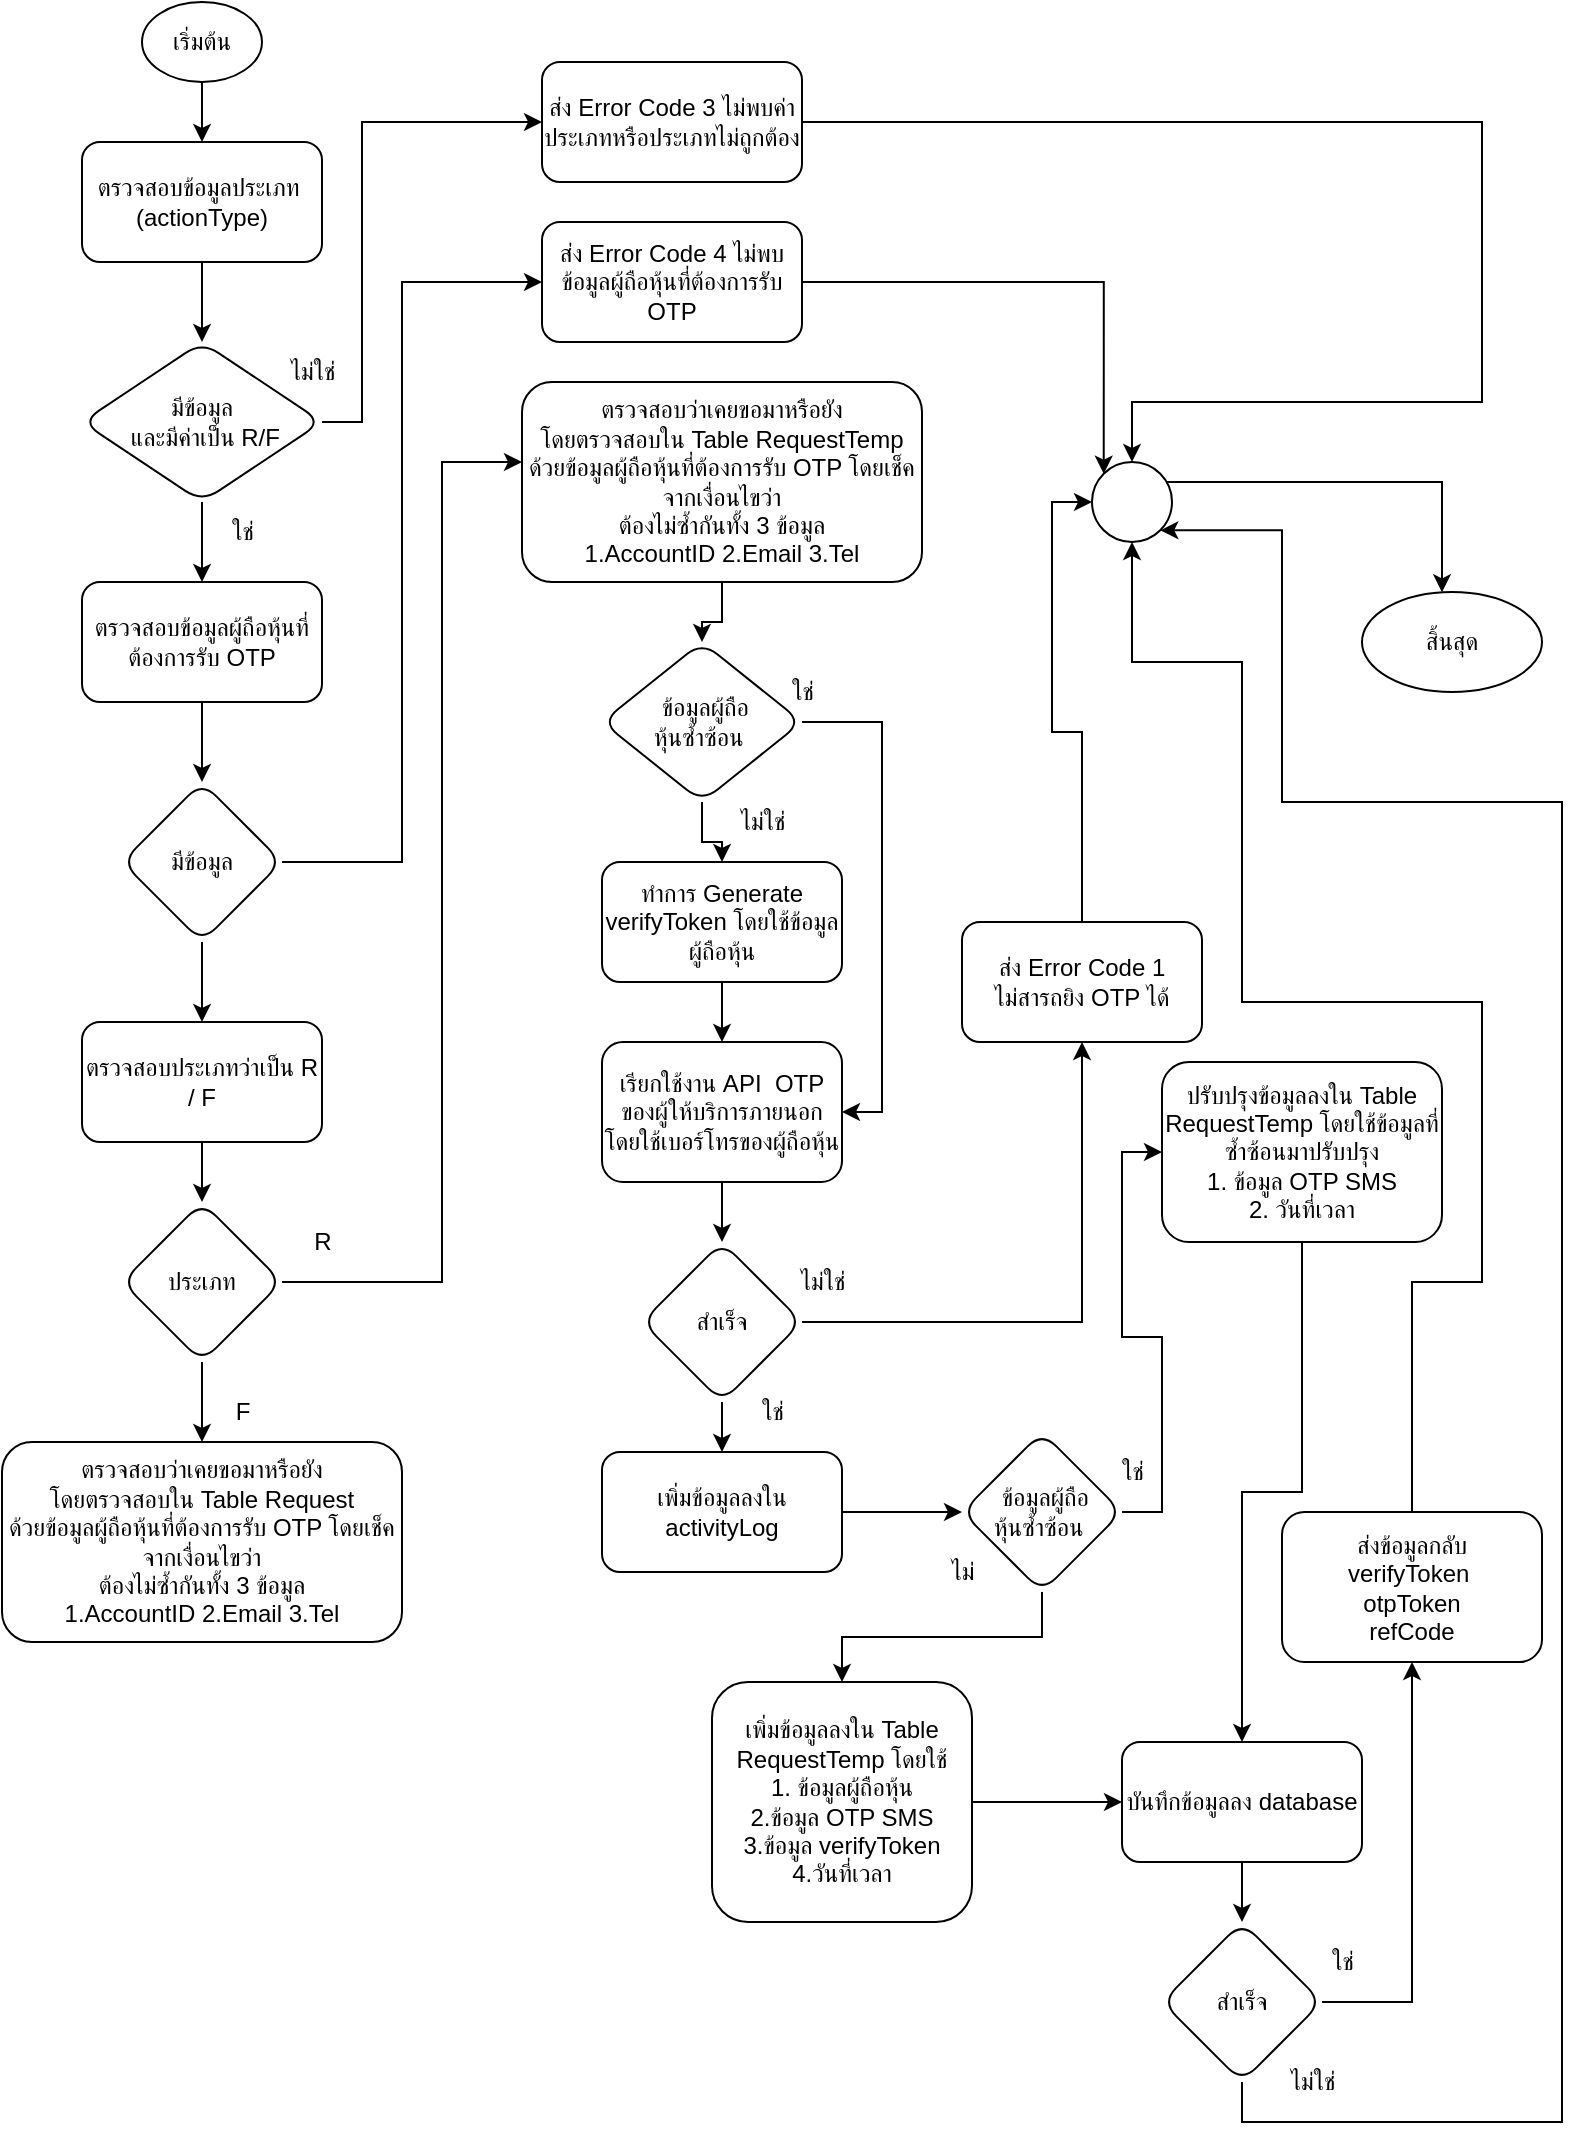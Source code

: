 <mxfile version="20.2.7" type="github">
  <diagram id="1ayUllSppx8MFt43dIr6" name="หน้า-1">
    <mxGraphModel dx="1426" dy="794" grid="1" gridSize="10" guides="1" tooltips="1" connect="1" arrows="1" fold="1" page="1" pageScale="1" pageWidth="827" pageHeight="1169" math="0" shadow="0">
      <root>
        <mxCell id="0" />
        <mxCell id="1" parent="0" />
        <mxCell id="fFI9cn2roTeIY-2pyb4_-3" value="" style="edgeStyle=orthogonalEdgeStyle;rounded=0;orthogonalLoop=1;jettySize=auto;html=1;" edge="1" parent="1" source="fFI9cn2roTeIY-2pyb4_-1" target="fFI9cn2roTeIY-2pyb4_-2">
          <mxGeometry relative="1" as="geometry" />
        </mxCell>
        <mxCell id="fFI9cn2roTeIY-2pyb4_-1" value="เริ่มต้น" style="ellipse;whiteSpace=wrap;html=1;" vertex="1" parent="1">
          <mxGeometry x="90" y="40" width="60" height="40" as="geometry" />
        </mxCell>
        <mxCell id="fFI9cn2roTeIY-2pyb4_-7" value="" style="edgeStyle=orthogonalEdgeStyle;rounded=0;orthogonalLoop=1;jettySize=auto;html=1;" edge="1" parent="1" source="fFI9cn2roTeIY-2pyb4_-2" target="fFI9cn2roTeIY-2pyb4_-6">
          <mxGeometry relative="1" as="geometry" />
        </mxCell>
        <mxCell id="fFI9cn2roTeIY-2pyb4_-2" value="ตรวจสอบข้อมูลประเภท&amp;nbsp;&lt;br&gt;(actionType)" style="rounded=1;whiteSpace=wrap;html=1;" vertex="1" parent="1">
          <mxGeometry x="60" y="110" width="120" height="60" as="geometry" />
        </mxCell>
        <mxCell id="fFI9cn2roTeIY-2pyb4_-10" value="" style="edgeStyle=orthogonalEdgeStyle;rounded=0;orthogonalLoop=1;jettySize=auto;html=1;" edge="1" parent="1" source="fFI9cn2roTeIY-2pyb4_-6" target="fFI9cn2roTeIY-2pyb4_-9">
          <mxGeometry relative="1" as="geometry">
            <Array as="points">
              <mxPoint x="200" y="250" />
              <mxPoint x="200" y="100" />
            </Array>
          </mxGeometry>
        </mxCell>
        <mxCell id="fFI9cn2roTeIY-2pyb4_-12" value="" style="edgeStyle=orthogonalEdgeStyle;rounded=0;orthogonalLoop=1;jettySize=auto;html=1;" edge="1" parent="1" source="fFI9cn2roTeIY-2pyb4_-6" target="fFI9cn2roTeIY-2pyb4_-11">
          <mxGeometry relative="1" as="geometry" />
        </mxCell>
        <mxCell id="fFI9cn2roTeIY-2pyb4_-6" value="มีข้อมูล&lt;br&gt;&amp;nbsp;และมีค่าเป็น R/F" style="rhombus;whiteSpace=wrap;html=1;rounded=1;" vertex="1" parent="1">
          <mxGeometry x="60" y="210" width="120" height="80" as="geometry" />
        </mxCell>
        <mxCell id="fFI9cn2roTeIY-2pyb4_-78" style="edgeStyle=orthogonalEdgeStyle;rounded=0;orthogonalLoop=1;jettySize=auto;html=1;entryX=0.5;entryY=0;entryDx=0;entryDy=0;" edge="1" parent="1" source="fFI9cn2roTeIY-2pyb4_-9" target="fFI9cn2roTeIY-2pyb4_-81">
          <mxGeometry relative="1" as="geometry">
            <mxPoint x="730" y="150" as="targetPoint" />
            <Array as="points">
              <mxPoint x="760" y="100" />
              <mxPoint x="760" y="240" />
              <mxPoint x="585" y="240" />
            </Array>
          </mxGeometry>
        </mxCell>
        <mxCell id="fFI9cn2roTeIY-2pyb4_-9" value="ส่ง Error Code 3 ไม่พบค่าประเภทหรือประเภทไม่ถูกต้อง" style="whiteSpace=wrap;html=1;rounded=1;" vertex="1" parent="1">
          <mxGeometry x="290" y="70" width="130" height="60" as="geometry" />
        </mxCell>
        <mxCell id="fFI9cn2roTeIY-2pyb4_-16" value="" style="edgeStyle=orthogonalEdgeStyle;rounded=0;orthogonalLoop=1;jettySize=auto;html=1;exitX=1;exitY=0.5;exitDx=0;exitDy=0;" edge="1" parent="1" source="fFI9cn2roTeIY-2pyb4_-19" target="fFI9cn2roTeIY-2pyb4_-15">
          <mxGeometry relative="1" as="geometry">
            <Array as="points">
              <mxPoint x="220" y="470" />
              <mxPoint x="220" y="180" />
            </Array>
          </mxGeometry>
        </mxCell>
        <mxCell id="fFI9cn2roTeIY-2pyb4_-20" value="" style="edgeStyle=orthogonalEdgeStyle;rounded=0;orthogonalLoop=1;jettySize=auto;html=1;" edge="1" parent="1" source="fFI9cn2roTeIY-2pyb4_-11" target="fFI9cn2roTeIY-2pyb4_-19">
          <mxGeometry relative="1" as="geometry" />
        </mxCell>
        <mxCell id="fFI9cn2roTeIY-2pyb4_-11" value="ตรวจสอบข้อมูลผู้ถือหุ้นที่ต้องการรับ OTP" style="whiteSpace=wrap;html=1;rounded=1;" vertex="1" parent="1">
          <mxGeometry x="60" y="330" width="120" height="60" as="geometry" />
        </mxCell>
        <mxCell id="fFI9cn2roTeIY-2pyb4_-79" style="edgeStyle=orthogonalEdgeStyle;rounded=0;orthogonalLoop=1;jettySize=auto;html=1;entryX=0;entryY=0;entryDx=0;entryDy=0;" edge="1" parent="1" source="fFI9cn2roTeIY-2pyb4_-15" target="fFI9cn2roTeIY-2pyb4_-81">
          <mxGeometry relative="1" as="geometry">
            <mxPoint x="680" y="180" as="targetPoint" />
          </mxGeometry>
        </mxCell>
        <mxCell id="fFI9cn2roTeIY-2pyb4_-15" value="ส่ง Error Code 4 ไม่พบข้อมูลผู้ถือหุ้นที่ต้องการรับ OTP" style="whiteSpace=wrap;html=1;rounded=1;" vertex="1" parent="1">
          <mxGeometry x="290" y="150" width="130" height="60" as="geometry" />
        </mxCell>
        <mxCell id="fFI9cn2roTeIY-2pyb4_-17" value="ไม่ใช่" style="text;html=1;align=center;verticalAlign=middle;resizable=0;points=[];autosize=1;strokeColor=none;fillColor=none;" vertex="1" parent="1">
          <mxGeometry x="150" y="210" width="50" height="30" as="geometry" />
        </mxCell>
        <mxCell id="fFI9cn2roTeIY-2pyb4_-18" value="ใช่" style="text;html=1;align=center;verticalAlign=middle;resizable=0;points=[];autosize=1;strokeColor=none;fillColor=none;" vertex="1" parent="1">
          <mxGeometry x="120" y="290" width="40" height="30" as="geometry" />
        </mxCell>
        <mxCell id="fFI9cn2roTeIY-2pyb4_-22" value="" style="edgeStyle=orthogonalEdgeStyle;rounded=0;orthogonalLoop=1;jettySize=auto;html=1;" edge="1" parent="1" source="fFI9cn2roTeIY-2pyb4_-19" target="fFI9cn2roTeIY-2pyb4_-21">
          <mxGeometry relative="1" as="geometry" />
        </mxCell>
        <mxCell id="fFI9cn2roTeIY-2pyb4_-19" value="มีข้อมูล" style="rhombus;whiteSpace=wrap;html=1;rounded=1;" vertex="1" parent="1">
          <mxGeometry x="80" y="430" width="80" height="80" as="geometry" />
        </mxCell>
        <mxCell id="fFI9cn2roTeIY-2pyb4_-25" value="" style="edgeStyle=orthogonalEdgeStyle;rounded=0;orthogonalLoop=1;jettySize=auto;html=1;" edge="1" parent="1" source="fFI9cn2roTeIY-2pyb4_-26" target="fFI9cn2roTeIY-2pyb4_-24">
          <mxGeometry relative="1" as="geometry">
            <Array as="points">
              <mxPoint x="240" y="680" />
              <mxPoint x="240" y="270" />
            </Array>
          </mxGeometry>
        </mxCell>
        <mxCell id="fFI9cn2roTeIY-2pyb4_-27" value="" style="edgeStyle=orthogonalEdgeStyle;rounded=0;orthogonalLoop=1;jettySize=auto;html=1;" edge="1" parent="1" source="fFI9cn2roTeIY-2pyb4_-21" target="fFI9cn2roTeIY-2pyb4_-26">
          <mxGeometry relative="1" as="geometry" />
        </mxCell>
        <mxCell id="fFI9cn2roTeIY-2pyb4_-21" value="ตรวจสอบประเภทว่าเป็น R / F" style="whiteSpace=wrap;html=1;rounded=1;" vertex="1" parent="1">
          <mxGeometry x="60" y="550" width="120" height="60" as="geometry" />
        </mxCell>
        <mxCell id="fFI9cn2roTeIY-2pyb4_-33" value="" style="edgeStyle=orthogonalEdgeStyle;rounded=0;orthogonalLoop=1;jettySize=auto;html=1;" edge="1" parent="1" source="fFI9cn2roTeIY-2pyb4_-24" target="fFI9cn2roTeIY-2pyb4_-32">
          <mxGeometry relative="1" as="geometry" />
        </mxCell>
        <mxCell id="fFI9cn2roTeIY-2pyb4_-24" value="ตรวจสอบว่าเคยขอมาหรือยัง &lt;br&gt;โดยตรวจสอบใน Table RequestTemp&lt;br&gt;ด้วยข้อมูลผู้ถือหุ้นที่ต้องการรับ OTP โดยเช็คจากเงื่อนไขว่า&lt;br&gt;ต้องไม่ซ้ำกันทั้ง 3 ข้อมูล&lt;br&gt;1.AccountID 2.Email 3.Tel" style="whiteSpace=wrap;html=1;rounded=1;" vertex="1" parent="1">
          <mxGeometry x="280" y="230" width="200" height="100" as="geometry" />
        </mxCell>
        <mxCell id="fFI9cn2roTeIY-2pyb4_-30" value="" style="edgeStyle=orthogonalEdgeStyle;rounded=0;orthogonalLoop=1;jettySize=auto;html=1;entryX=0.5;entryY=0;entryDx=0;entryDy=0;" edge="1" parent="1" source="fFI9cn2roTeIY-2pyb4_-26" target="fFI9cn2roTeIY-2pyb4_-195">
          <mxGeometry relative="1" as="geometry">
            <mxPoint x="120" y="810" as="targetPoint" />
          </mxGeometry>
        </mxCell>
        <mxCell id="fFI9cn2roTeIY-2pyb4_-26" value="ประเภท" style="rhombus;whiteSpace=wrap;html=1;rounded=1;" vertex="1" parent="1">
          <mxGeometry x="80" y="640" width="80" height="80" as="geometry" />
        </mxCell>
        <mxCell id="fFI9cn2roTeIY-2pyb4_-28" value="R" style="text;html=1;align=center;verticalAlign=middle;resizable=0;points=[];autosize=1;strokeColor=none;fillColor=none;" vertex="1" parent="1">
          <mxGeometry x="165" y="645" width="30" height="30" as="geometry" />
        </mxCell>
        <mxCell id="fFI9cn2roTeIY-2pyb4_-31" value="F" style="text;html=1;align=center;verticalAlign=middle;resizable=0;points=[];autosize=1;strokeColor=none;fillColor=none;" vertex="1" parent="1">
          <mxGeometry x="125" y="730" width="30" height="30" as="geometry" />
        </mxCell>
        <mxCell id="fFI9cn2roTeIY-2pyb4_-35" value="" style="edgeStyle=orthogonalEdgeStyle;rounded=0;orthogonalLoop=1;jettySize=auto;html=1;" edge="1" parent="1" source="fFI9cn2roTeIY-2pyb4_-32" target="fFI9cn2roTeIY-2pyb4_-34">
          <mxGeometry relative="1" as="geometry" />
        </mxCell>
        <mxCell id="fFI9cn2roTeIY-2pyb4_-80" style="edgeStyle=orthogonalEdgeStyle;rounded=0;orthogonalLoop=1;jettySize=auto;html=1;entryX=1;entryY=0.5;entryDx=0;entryDy=0;" edge="1" parent="1" source="fFI9cn2roTeIY-2pyb4_-32" target="fFI9cn2roTeIY-2pyb4_-41">
          <mxGeometry relative="1" as="geometry">
            <Array as="points">
              <mxPoint x="460" y="400" />
              <mxPoint x="460" y="595" />
            </Array>
          </mxGeometry>
        </mxCell>
        <mxCell id="fFI9cn2roTeIY-2pyb4_-32" value="&amp;nbsp;ข้อมูลผู้ถือ&lt;br&gt;หุ้นซ้ำซ้อน&amp;nbsp;" style="rhombus;whiteSpace=wrap;html=1;rounded=1;" vertex="1" parent="1">
          <mxGeometry x="320" y="360" width="100" height="80" as="geometry" />
        </mxCell>
        <mxCell id="fFI9cn2roTeIY-2pyb4_-42" value="" style="edgeStyle=orthogonalEdgeStyle;rounded=0;orthogonalLoop=1;jettySize=auto;html=1;" edge="1" parent="1" source="fFI9cn2roTeIY-2pyb4_-34" target="fFI9cn2roTeIY-2pyb4_-41">
          <mxGeometry relative="1" as="geometry" />
        </mxCell>
        <mxCell id="fFI9cn2roTeIY-2pyb4_-34" value="ทำการ Generate verifyToken โดยใช้ข้อมูลผู้ถือหุ้น" style="whiteSpace=wrap;html=1;rounded=1;" vertex="1" parent="1">
          <mxGeometry x="320" y="470" width="120" height="60" as="geometry" />
        </mxCell>
        <mxCell id="fFI9cn2roTeIY-2pyb4_-37" value="ไม่ใช่" style="text;html=1;align=center;verticalAlign=middle;resizable=0;points=[];autosize=1;strokeColor=none;fillColor=none;" vertex="1" parent="1">
          <mxGeometry x="375" y="435" width="50" height="30" as="geometry" />
        </mxCell>
        <mxCell id="fFI9cn2roTeIY-2pyb4_-40" value="ใช่" style="text;html=1;align=center;verticalAlign=middle;resizable=0;points=[];autosize=1;strokeColor=none;fillColor=none;" vertex="1" parent="1">
          <mxGeometry x="400" y="370" width="40" height="30" as="geometry" />
        </mxCell>
        <mxCell id="fFI9cn2roTeIY-2pyb4_-44" value="" style="edgeStyle=orthogonalEdgeStyle;rounded=0;orthogonalLoop=1;jettySize=auto;html=1;" edge="1" parent="1" source="fFI9cn2roTeIY-2pyb4_-41" target="fFI9cn2roTeIY-2pyb4_-43">
          <mxGeometry relative="1" as="geometry" />
        </mxCell>
        <mxCell id="fFI9cn2roTeIY-2pyb4_-41" value="เรียกใช้งาน API&amp;nbsp; OTP ของผู้ให้บริการภายนอก โดยใช้เบอร์โทรของผู้ถือหุ้น" style="whiteSpace=wrap;html=1;rounded=1;" vertex="1" parent="1">
          <mxGeometry x="320" y="560" width="120" height="70" as="geometry" />
        </mxCell>
        <mxCell id="fFI9cn2roTeIY-2pyb4_-83" style="edgeStyle=orthogonalEdgeStyle;rounded=0;orthogonalLoop=1;jettySize=auto;html=1;entryX=0.5;entryY=1;entryDx=0;entryDy=0;" edge="1" parent="1" source="fFI9cn2roTeIY-2pyb4_-43" target="fFI9cn2roTeIY-2pyb4_-47">
          <mxGeometry relative="1" as="geometry">
            <Array as="points">
              <mxPoint x="560" y="700" />
            </Array>
          </mxGeometry>
        </mxCell>
        <mxCell id="fFI9cn2roTeIY-2pyb4_-102" value="" style="edgeStyle=orthogonalEdgeStyle;rounded=0;orthogonalLoop=1;jettySize=auto;html=1;" edge="1" parent="1" source="fFI9cn2roTeIY-2pyb4_-43" target="fFI9cn2roTeIY-2pyb4_-51">
          <mxGeometry relative="1" as="geometry" />
        </mxCell>
        <mxCell id="fFI9cn2roTeIY-2pyb4_-43" value="สำเร็จ" style="rhombus;whiteSpace=wrap;html=1;rounded=1;" vertex="1" parent="1">
          <mxGeometry x="340" y="660" width="80" height="80" as="geometry" />
        </mxCell>
        <mxCell id="fFI9cn2roTeIY-2pyb4_-82" style="edgeStyle=orthogonalEdgeStyle;rounded=0;orthogonalLoop=1;jettySize=auto;html=1;entryX=0;entryY=0.5;entryDx=0;entryDy=0;" edge="1" parent="1" source="fFI9cn2roTeIY-2pyb4_-47" target="fFI9cn2roTeIY-2pyb4_-81">
          <mxGeometry relative="1" as="geometry" />
        </mxCell>
        <mxCell id="fFI9cn2roTeIY-2pyb4_-47" value="ส่ง Error Code 1 &lt;br&gt;ไม่สารถยิง OTP ได้" style="whiteSpace=wrap;html=1;rounded=1;" vertex="1" parent="1">
          <mxGeometry x="500" y="500" width="120" height="60" as="geometry" />
        </mxCell>
        <mxCell id="fFI9cn2roTeIY-2pyb4_-55" value="ไม่ใช่" style="text;html=1;align=center;verticalAlign=middle;resizable=0;points=[];autosize=1;strokeColor=none;fillColor=none;" vertex="1" parent="1">
          <mxGeometry x="405" y="665" width="50" height="30" as="geometry" />
        </mxCell>
        <mxCell id="fFI9cn2roTeIY-2pyb4_-56" value="ใช่" style="text;html=1;align=center;verticalAlign=middle;resizable=0;points=[];autosize=1;strokeColor=none;fillColor=none;" vertex="1" parent="1">
          <mxGeometry x="385" y="730" width="40" height="30" as="geometry" />
        </mxCell>
        <mxCell id="fFI9cn2roTeIY-2pyb4_-188" value="" style="edgeStyle=orthogonalEdgeStyle;rounded=0;orthogonalLoop=1;jettySize=auto;html=1;" edge="1" parent="1" source="fFI9cn2roTeIY-2pyb4_-81" target="fFI9cn2roTeIY-2pyb4_-187">
          <mxGeometry relative="1" as="geometry">
            <Array as="points">
              <mxPoint x="740" y="280" />
            </Array>
          </mxGeometry>
        </mxCell>
        <mxCell id="fFI9cn2roTeIY-2pyb4_-81" value="" style="ellipse;whiteSpace=wrap;html=1;aspect=fixed;" vertex="1" parent="1">
          <mxGeometry x="565" y="270" width="40" height="40" as="geometry" />
        </mxCell>
        <mxCell id="fFI9cn2roTeIY-2pyb4_-49" value="เพิ่มข้อมูลลงใน Table RequestTemp โดยใช้&lt;br&gt;1. ข้อมูลผู้ถือหุ้น &lt;br&gt;2.ข้อมูล OTP SMS&lt;br&gt;3.ข้อมูล verifyToken&lt;br&gt;4.วันที่เวลา" style="whiteSpace=wrap;html=1;rounded=1;" vertex="1" parent="1">
          <mxGeometry x="375" y="880" width="130" height="120" as="geometry" />
        </mxCell>
        <mxCell id="fFI9cn2roTeIY-2pyb4_-104" value="" style="edgeStyle=orthogonalEdgeStyle;rounded=0;orthogonalLoop=1;jettySize=auto;html=1;" edge="1" parent="1" source="fFI9cn2roTeIY-2pyb4_-51" target="fFI9cn2roTeIY-2pyb4_-88">
          <mxGeometry relative="1" as="geometry" />
        </mxCell>
        <mxCell id="fFI9cn2roTeIY-2pyb4_-51" value="เพิ่มข้อมูลลงใน activityLog" style="whiteSpace=wrap;html=1;rounded=1;" vertex="1" parent="1">
          <mxGeometry x="320" y="765" width="120" height="60" as="geometry" />
        </mxCell>
        <mxCell id="fFI9cn2roTeIY-2pyb4_-190" value="" style="edgeStyle=orthogonalEdgeStyle;rounded=0;orthogonalLoop=1;jettySize=auto;html=1;" edge="1" parent="1" source="fFI9cn2roTeIY-2pyb4_-57" target="fFI9cn2roTeIY-2pyb4_-189">
          <mxGeometry relative="1" as="geometry" />
        </mxCell>
        <mxCell id="fFI9cn2roTeIY-2pyb4_-57" value="บันทึกข้อมูลลง database" style="whiteSpace=wrap;html=1;rounded=1;" vertex="1" parent="1">
          <mxGeometry x="580" y="910" width="120" height="60" as="geometry" />
        </mxCell>
        <mxCell id="fFI9cn2roTeIY-2pyb4_-58" value="" style="edgeStyle=orthogonalEdgeStyle;rounded=0;orthogonalLoop=1;jettySize=auto;html=1;" edge="1" parent="1" source="fFI9cn2roTeIY-2pyb4_-49" target="fFI9cn2roTeIY-2pyb4_-57">
          <mxGeometry relative="1" as="geometry">
            <Array as="points">
              <mxPoint x="690" y="920" />
            </Array>
          </mxGeometry>
        </mxCell>
        <mxCell id="fFI9cn2roTeIY-2pyb4_-105" style="edgeStyle=orthogonalEdgeStyle;rounded=0;orthogonalLoop=1;jettySize=auto;html=1;entryX=0;entryY=0.5;entryDx=0;entryDy=0;" edge="1" parent="1" source="fFI9cn2roTeIY-2pyb4_-88" target="fFI9cn2roTeIY-2pyb4_-92">
          <mxGeometry relative="1" as="geometry" />
        </mxCell>
        <mxCell id="fFI9cn2roTeIY-2pyb4_-106" value="" style="edgeStyle=orthogonalEdgeStyle;rounded=0;orthogonalLoop=1;jettySize=auto;html=1;" edge="1" parent="1" source="fFI9cn2roTeIY-2pyb4_-88" target="fFI9cn2roTeIY-2pyb4_-49">
          <mxGeometry relative="1" as="geometry" />
        </mxCell>
        <mxCell id="fFI9cn2roTeIY-2pyb4_-88" value="&amp;nbsp;ข้อมูลผู้ถือ&lt;br&gt;หุ้นซ้ำซ้อน&amp;nbsp;" style="rhombus;whiteSpace=wrap;html=1;rounded=1;" vertex="1" parent="1">
          <mxGeometry x="500" y="755" width="80" height="80" as="geometry" />
        </mxCell>
        <mxCell id="fFI9cn2roTeIY-2pyb4_-91" value="" style="edgeStyle=orthogonalEdgeStyle;rounded=0;orthogonalLoop=1;jettySize=auto;html=1;entryX=0.5;entryY=0;entryDx=0;entryDy=0;" edge="1" parent="1" source="fFI9cn2roTeIY-2pyb4_-92" target="fFI9cn2roTeIY-2pyb4_-57">
          <mxGeometry relative="1" as="geometry">
            <mxPoint x="705" y="1065" as="targetPoint" />
          </mxGeometry>
        </mxCell>
        <mxCell id="fFI9cn2roTeIY-2pyb4_-92" value="ปรับปรุงข้อมูลลงใน Table RequestTemp โดยใช้ข้อมูลที่ซ้ำซ้อนมาปรับปรุง&lt;br&gt;1. ข้อมูล OTP SMS&lt;br&gt;2. วันที่เวลา" style="whiteSpace=wrap;html=1;rounded=1;" vertex="1" parent="1">
          <mxGeometry x="600" y="570" width="140" height="90" as="geometry" />
        </mxCell>
        <mxCell id="fFI9cn2roTeIY-2pyb4_-100" value="ไม่" style="text;html=1;align=center;verticalAlign=middle;resizable=0;points=[];autosize=1;strokeColor=none;fillColor=none;" vertex="1" parent="1">
          <mxGeometry x="480" y="810" width="40" height="30" as="geometry" />
        </mxCell>
        <mxCell id="fFI9cn2roTeIY-2pyb4_-99" value="ใช่" style="text;html=1;align=center;verticalAlign=middle;resizable=0;points=[];autosize=1;strokeColor=none;fillColor=none;" vertex="1" parent="1">
          <mxGeometry x="565" y="760" width="40" height="30" as="geometry" />
        </mxCell>
        <mxCell id="fFI9cn2roTeIY-2pyb4_-186" style="edgeStyle=orthogonalEdgeStyle;rounded=0;orthogonalLoop=1;jettySize=auto;html=1;entryX=0.5;entryY=1;entryDx=0;entryDy=0;exitX=0.5;exitY=0;exitDx=0;exitDy=0;" edge="1" parent="1" source="fFI9cn2roTeIY-2pyb4_-183" target="fFI9cn2roTeIY-2pyb4_-81">
          <mxGeometry relative="1" as="geometry">
            <mxPoint x="720" y="790" as="sourcePoint" />
            <Array as="points">
              <mxPoint x="725" y="680" />
              <mxPoint x="760" y="680" />
              <mxPoint x="760" y="540" />
              <mxPoint x="640" y="540" />
              <mxPoint x="640" y="370" />
              <mxPoint x="585" y="370" />
            </Array>
          </mxGeometry>
        </mxCell>
        <mxCell id="fFI9cn2roTeIY-2pyb4_-183" value="ส่งข้อมูลกลับ&lt;br&gt;verifyToken&amp;nbsp;&lt;br&gt;otpToken&lt;br&gt;refCode" style="whiteSpace=wrap;html=1;rounded=1;" vertex="1" parent="1">
          <mxGeometry x="660" y="795" width="130" height="75" as="geometry" />
        </mxCell>
        <mxCell id="fFI9cn2roTeIY-2pyb4_-187" value="สิ้นสุด" style="ellipse;whiteSpace=wrap;html=1;" vertex="1" parent="1">
          <mxGeometry x="700" y="335" width="90" height="50" as="geometry" />
        </mxCell>
        <mxCell id="fFI9cn2roTeIY-2pyb4_-191" style="edgeStyle=orthogonalEdgeStyle;rounded=0;orthogonalLoop=1;jettySize=auto;html=1;entryX=0.5;entryY=1;entryDx=0;entryDy=0;" edge="1" parent="1" source="fFI9cn2roTeIY-2pyb4_-189" target="fFI9cn2roTeIY-2pyb4_-183">
          <mxGeometry relative="1" as="geometry">
            <mxPoint x="730" y="880" as="targetPoint" />
            <Array as="points">
              <mxPoint x="725" y="1040" />
            </Array>
          </mxGeometry>
        </mxCell>
        <mxCell id="fFI9cn2roTeIY-2pyb4_-194" style="edgeStyle=orthogonalEdgeStyle;rounded=0;orthogonalLoop=1;jettySize=auto;html=1;exitX=0.5;exitY=1;exitDx=0;exitDy=0;entryX=1;entryY=1;entryDx=0;entryDy=0;" edge="1" parent="1" source="fFI9cn2roTeIY-2pyb4_-189" target="fFI9cn2roTeIY-2pyb4_-81">
          <mxGeometry relative="1" as="geometry">
            <mxPoint x="710" y="390" as="targetPoint" />
            <Array as="points">
              <mxPoint x="640" y="1100" />
              <mxPoint x="800" y="1100" />
              <mxPoint x="800" y="440" />
              <mxPoint x="660" y="440" />
              <mxPoint x="660" y="304" />
            </Array>
          </mxGeometry>
        </mxCell>
        <mxCell id="fFI9cn2roTeIY-2pyb4_-189" value="สำเร็จ" style="rhombus;whiteSpace=wrap;html=1;rounded=1;" vertex="1" parent="1">
          <mxGeometry x="600" y="1000" width="80" height="80" as="geometry" />
        </mxCell>
        <mxCell id="fFI9cn2roTeIY-2pyb4_-192" value="ใช่" style="text;html=1;align=center;verticalAlign=middle;resizable=0;points=[];autosize=1;strokeColor=none;fillColor=none;" vertex="1" parent="1">
          <mxGeometry x="670" y="1005" width="40" height="30" as="geometry" />
        </mxCell>
        <mxCell id="fFI9cn2roTeIY-2pyb4_-193" value="ไม่ใช่" style="text;html=1;align=center;verticalAlign=middle;resizable=0;points=[];autosize=1;strokeColor=none;fillColor=none;" vertex="1" parent="1">
          <mxGeometry x="650" y="1065" width="50" height="30" as="geometry" />
        </mxCell>
        <mxCell id="fFI9cn2roTeIY-2pyb4_-195" value="ตรวจสอบว่าเคยขอมาหรือยัง &lt;br&gt;โดยตรวจสอบใน Table Request&lt;br&gt;ด้วยข้อมูลผู้ถือหุ้นที่ต้องการรับ OTP โดยเช็คจากเงื่อนไขว่า&lt;br&gt;ต้องไม่ซ้ำกันทั้ง 3 ข้อมูล&lt;br&gt;1.AccountID 2.Email 3.Tel" style="whiteSpace=wrap;html=1;rounded=1;" vertex="1" parent="1">
          <mxGeometry x="20" y="760" width="200" height="100" as="geometry" />
        </mxCell>
      </root>
    </mxGraphModel>
  </diagram>
</mxfile>
